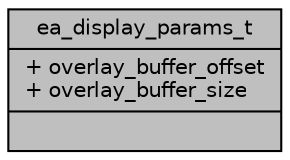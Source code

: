 digraph "ea_display_params_t"
{
 // INTERACTIVE_SVG=YES
 // LATEX_PDF_SIZE
  bgcolor="transparent";
  edge [fontname="Helvetica",fontsize="10",labelfontname="Helvetica",labelfontsize="10"];
  node [fontname="Helvetica",fontsize="10",shape=record];
  Node1 [label="{ea_display_params_t\n|+ overlay_buffer_offset\l+ overlay_buffer_size\l|}",height=0.2,width=0.4,color="black", fillcolor="grey75", style="filled", fontcolor="black",tooltip=" "];
}
